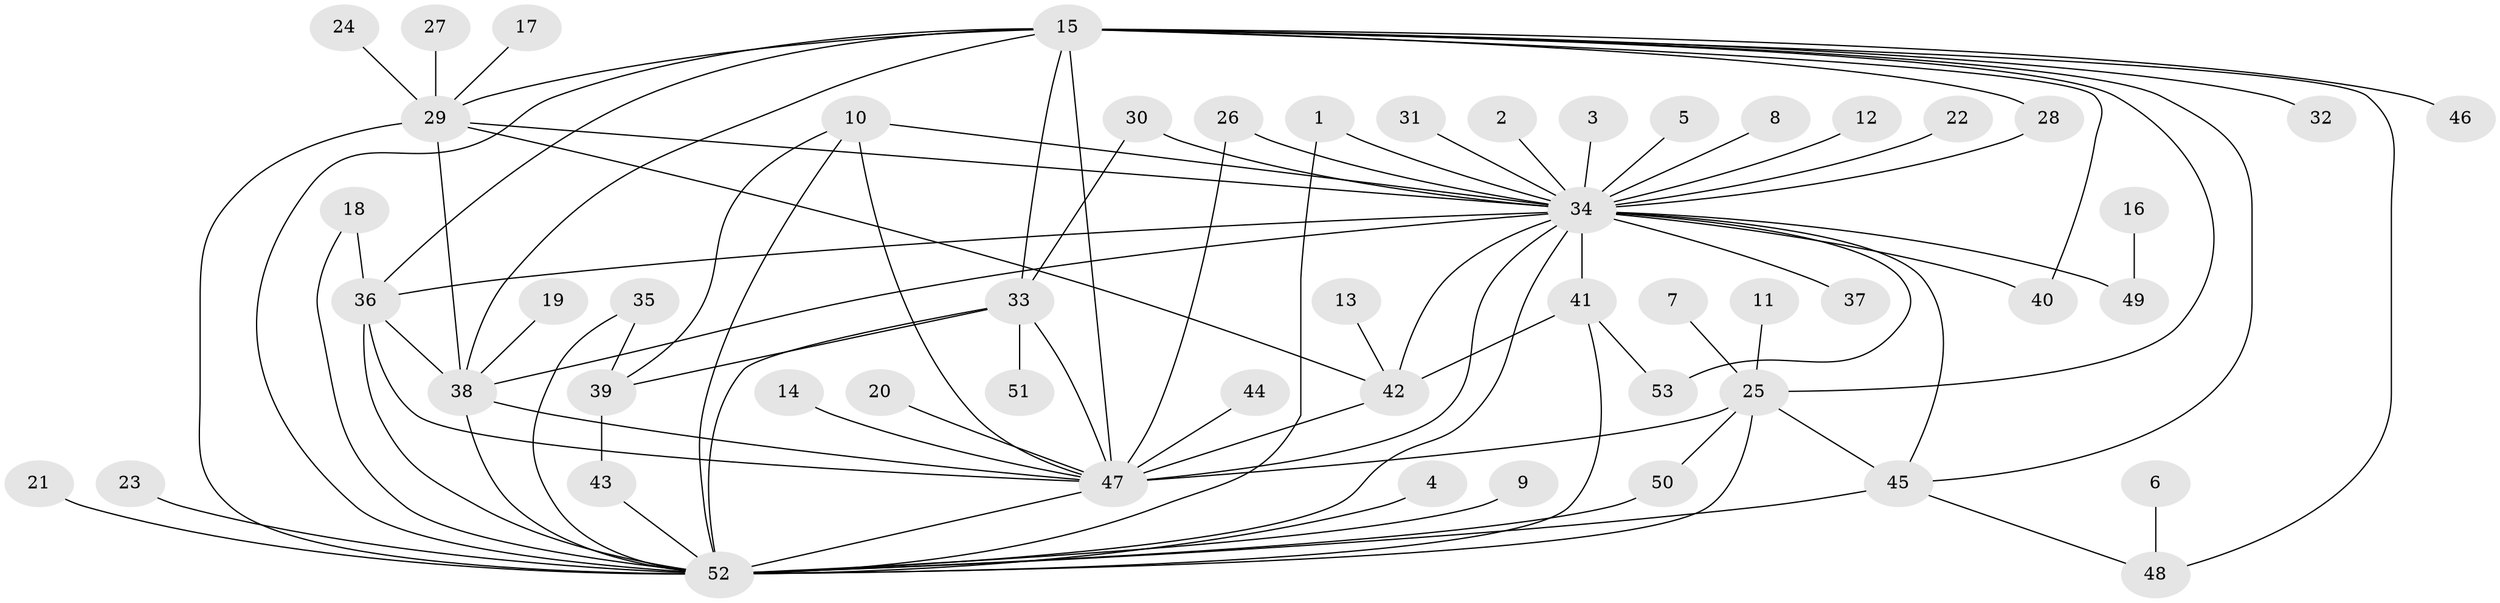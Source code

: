 // original degree distribution, {29: 0.00980392156862745, 24: 0.00980392156862745, 10: 0.00980392156862745, 3: 0.09803921568627451, 4: 0.10784313725490197, 1: 0.47058823529411764, 2: 0.16666666666666666, 5: 0.058823529411764705, 7: 0.0392156862745098, 16: 0.00980392156862745, 13: 0.00980392156862745, 6: 0.00980392156862745}
// Generated by graph-tools (version 1.1) at 2025/49/03/09/25 03:49:51]
// undirected, 53 vertices, 89 edges
graph export_dot {
graph [start="1"]
  node [color=gray90,style=filled];
  1;
  2;
  3;
  4;
  5;
  6;
  7;
  8;
  9;
  10;
  11;
  12;
  13;
  14;
  15;
  16;
  17;
  18;
  19;
  20;
  21;
  22;
  23;
  24;
  25;
  26;
  27;
  28;
  29;
  30;
  31;
  32;
  33;
  34;
  35;
  36;
  37;
  38;
  39;
  40;
  41;
  42;
  43;
  44;
  45;
  46;
  47;
  48;
  49;
  50;
  51;
  52;
  53;
  1 -- 34 [weight=1.0];
  1 -- 52 [weight=1.0];
  2 -- 34 [weight=1.0];
  3 -- 34 [weight=1.0];
  4 -- 52 [weight=1.0];
  5 -- 34 [weight=1.0];
  6 -- 48 [weight=1.0];
  7 -- 25 [weight=1.0];
  8 -- 34 [weight=1.0];
  9 -- 52 [weight=1.0];
  10 -- 34 [weight=1.0];
  10 -- 39 [weight=1.0];
  10 -- 47 [weight=1.0];
  10 -- 52 [weight=1.0];
  11 -- 25 [weight=1.0];
  12 -- 34 [weight=1.0];
  13 -- 42 [weight=1.0];
  14 -- 47 [weight=1.0];
  15 -- 25 [weight=1.0];
  15 -- 28 [weight=1.0];
  15 -- 29 [weight=2.0];
  15 -- 32 [weight=1.0];
  15 -- 33 [weight=1.0];
  15 -- 36 [weight=1.0];
  15 -- 38 [weight=1.0];
  15 -- 40 [weight=1.0];
  15 -- 45 [weight=1.0];
  15 -- 46 [weight=1.0];
  15 -- 47 [weight=2.0];
  15 -- 48 [weight=1.0];
  15 -- 52 [weight=1.0];
  16 -- 49 [weight=1.0];
  17 -- 29 [weight=1.0];
  18 -- 36 [weight=1.0];
  18 -- 52 [weight=1.0];
  19 -- 38 [weight=1.0];
  20 -- 47 [weight=1.0];
  21 -- 52 [weight=1.0];
  22 -- 34 [weight=1.0];
  23 -- 52 [weight=1.0];
  24 -- 29 [weight=1.0];
  25 -- 45 [weight=1.0];
  25 -- 47 [weight=1.0];
  25 -- 50 [weight=1.0];
  25 -- 52 [weight=1.0];
  26 -- 34 [weight=1.0];
  26 -- 47 [weight=1.0];
  27 -- 29 [weight=1.0];
  28 -- 34 [weight=1.0];
  29 -- 34 [weight=1.0];
  29 -- 38 [weight=1.0];
  29 -- 42 [weight=1.0];
  29 -- 52 [weight=1.0];
  30 -- 33 [weight=1.0];
  30 -- 34 [weight=1.0];
  31 -- 34 [weight=1.0];
  33 -- 39 [weight=1.0];
  33 -- 47 [weight=1.0];
  33 -- 51 [weight=1.0];
  33 -- 52 [weight=1.0];
  34 -- 36 [weight=1.0];
  34 -- 37 [weight=1.0];
  34 -- 38 [weight=1.0];
  34 -- 40 [weight=1.0];
  34 -- 41 [weight=1.0];
  34 -- 42 [weight=1.0];
  34 -- 45 [weight=2.0];
  34 -- 47 [weight=1.0];
  34 -- 49 [weight=1.0];
  34 -- 52 [weight=1.0];
  34 -- 53 [weight=1.0];
  35 -- 39 [weight=1.0];
  35 -- 52 [weight=2.0];
  36 -- 38 [weight=2.0];
  36 -- 47 [weight=1.0];
  36 -- 52 [weight=2.0];
  38 -- 47 [weight=1.0];
  38 -- 52 [weight=1.0];
  39 -- 43 [weight=1.0];
  41 -- 42 [weight=1.0];
  41 -- 52 [weight=1.0];
  41 -- 53 [weight=1.0];
  42 -- 47 [weight=1.0];
  43 -- 52 [weight=1.0];
  44 -- 47 [weight=1.0];
  45 -- 48 [weight=1.0];
  45 -- 52 [weight=3.0];
  47 -- 52 [weight=1.0];
  50 -- 52 [weight=2.0];
}
